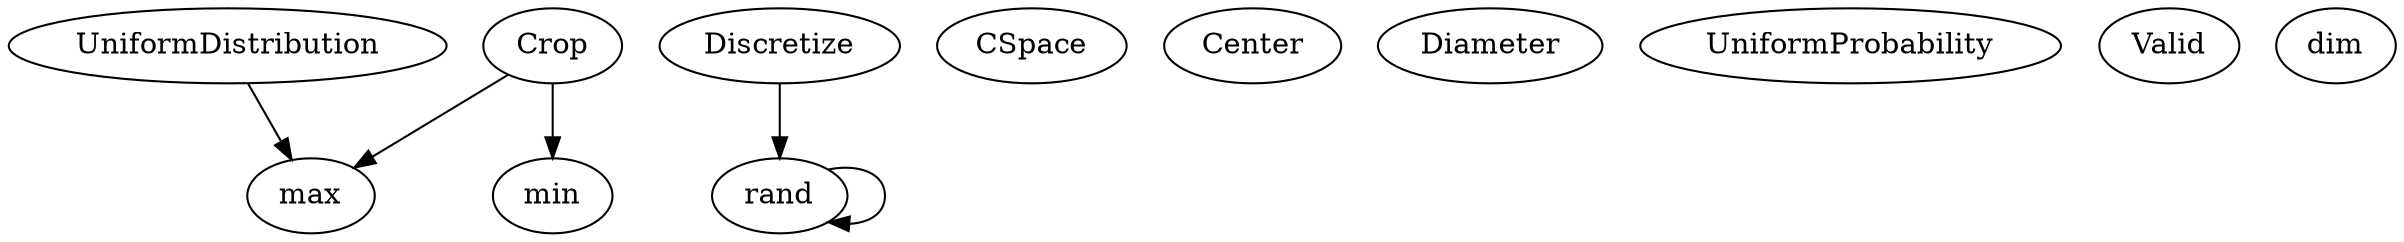 /* Created by mdot for Matlab */
digraph m2html {
  Crop -> max;
  Crop -> min;
  Discretize -> rand;
  UniformDistribution -> max;
  rand -> rand;

  CSpace [URL="CSpace.html"];
  Center [URL="Center.html"];
  Crop [URL="Crop.html"];
  Diameter [URL="Diameter.html"];
  Discretize [URL="Discretize.html"];
  UniformDistribution [URL="UniformDistribution.html"];
  UniformProbability [URL="UniformProbability.html"];
  Valid [URL="Valid.html"];
  dim [URL="dim.html"];
  max [URL="max.html"];
  min [URL="min.html"];
  rand [URL="rand.html"];
}